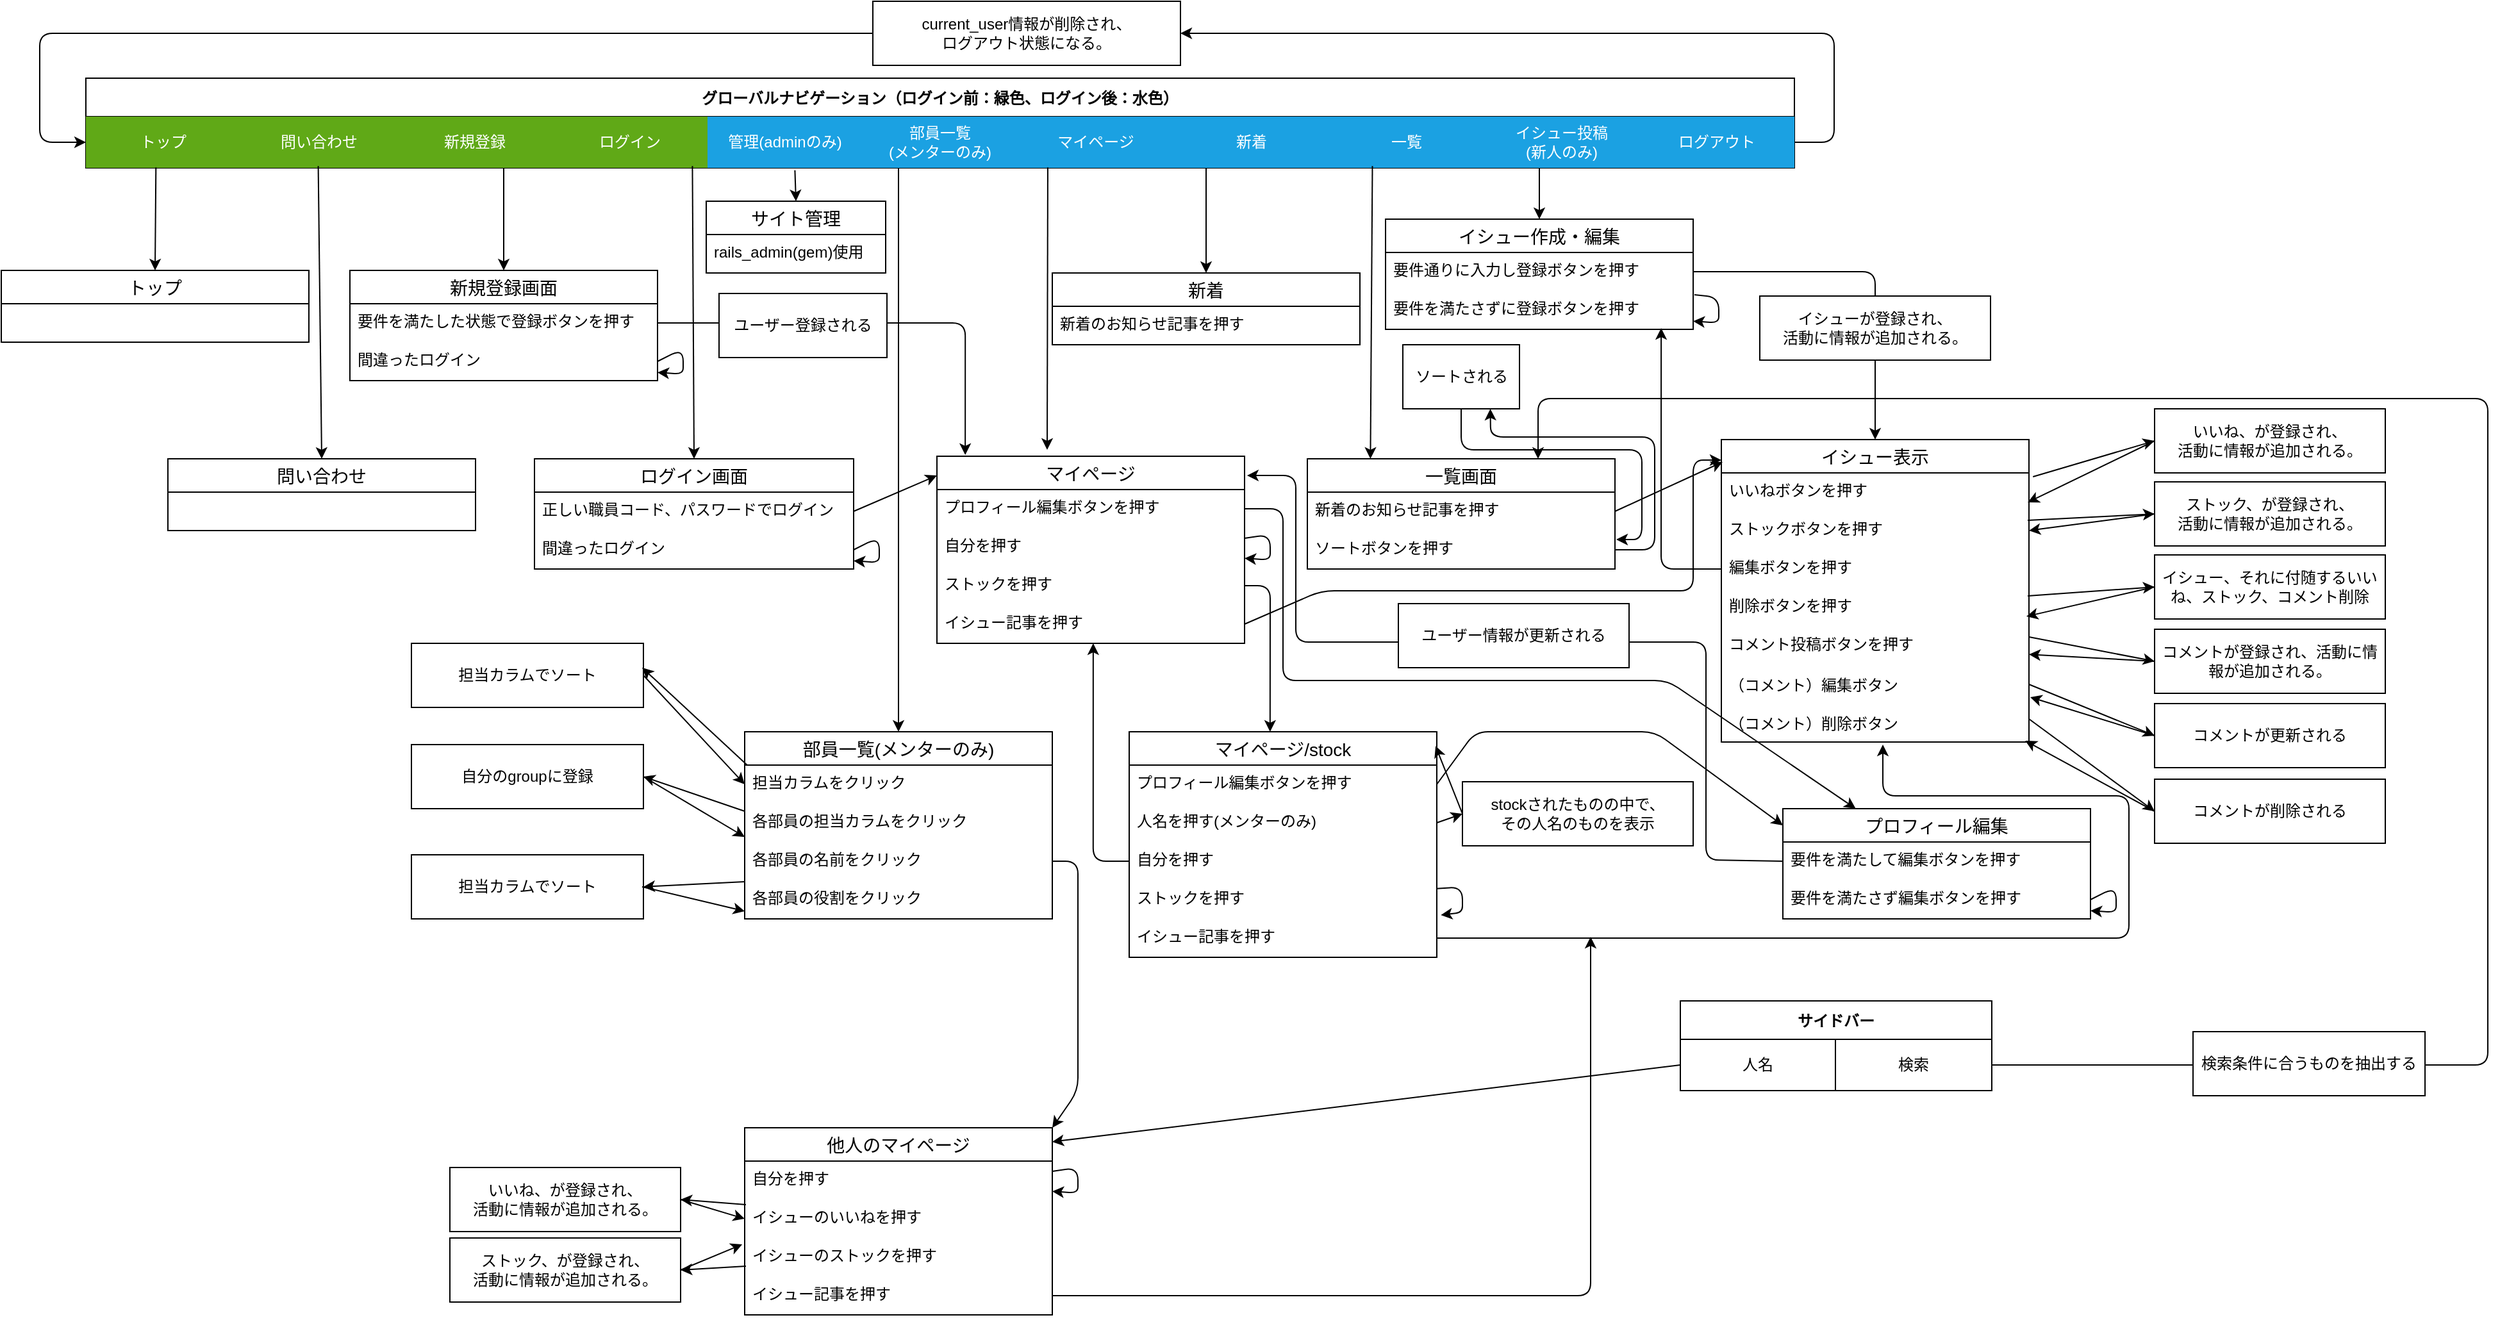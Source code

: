<mxfile>
    <diagram id="cRrBwSt3j2hHvaJxoSrb" name="ページ1">
        <mxGraphModel dx="2167" dy="1357" grid="1" gridSize="10" guides="1" tooltips="1" connect="1" arrows="1" fold="1" page="1" pageScale="1" pageWidth="1169" pageHeight="827" math="0" shadow="0">
            <root>
                <mxCell id="0"/>
                <mxCell id="1" parent="0"/>
                <mxCell id="8" value="ログイン画面" style="swimlane;fontStyle=0;childLayout=stackLayout;horizontal=1;startSize=26;horizontalStack=0;resizeParent=1;resizeParentMax=0;resizeLast=0;collapsible=1;marginBottom=0;align=center;fontSize=14;" parent="1" vertex="1">
                    <mxGeometry x="-574" y="307" width="249" height="86" as="geometry"/>
                </mxCell>
                <mxCell id="9" value="正しい職員コード、パスワードでログイン" style="text;strokeColor=none;fillColor=none;spacingLeft=4;spacingRight=4;overflow=hidden;rotatable=0;points=[[0,0.5],[1,0.5]];portConstraint=eastwest;fontSize=12;" parent="8" vertex="1">
                    <mxGeometry y="26" width="249" height="30" as="geometry"/>
                </mxCell>
                <mxCell id="11" value="間違ったログイン" style="text;strokeColor=none;fillColor=none;spacingLeft=4;spacingRight=4;overflow=hidden;rotatable=0;points=[[0,0.5],[1,0.5]];portConstraint=eastwest;fontSize=12;" parent="8" vertex="1">
                    <mxGeometry y="56" width="249" height="30" as="geometry"/>
                </mxCell>
                <mxCell id="361" style="edgeStyle=none;html=1;exitX=1;exitY=0.5;exitDx=0;exitDy=0;" parent="8" source="11" target="11" edge="1">
                    <mxGeometry relative="1" as="geometry"/>
                </mxCell>
                <mxCell id="15" value="一覧画面" style="swimlane;fontStyle=0;childLayout=stackLayout;horizontal=1;startSize=26;horizontalStack=0;resizeParent=1;resizeParentMax=0;resizeLast=0;collapsible=1;marginBottom=0;align=center;fontSize=14;" parent="1" vertex="1">
                    <mxGeometry x="29" y="307" width="240" height="86" as="geometry"/>
                </mxCell>
                <mxCell id="421" value="新着のお知らせ記事を押す" style="text;strokeColor=none;fillColor=none;spacingLeft=4;spacingRight=4;overflow=hidden;rotatable=0;points=[[0,0.5],[1,0.5]];portConstraint=eastwest;fontSize=12;" parent="15" vertex="1">
                    <mxGeometry y="26" width="240" height="30" as="geometry"/>
                </mxCell>
                <mxCell id="37" value="ソートボタンを押す" style="text;strokeColor=none;fillColor=none;spacingLeft=4;spacingRight=4;overflow=hidden;rotatable=0;points=[[0,0.5],[1,0.5]];portConstraint=eastwest;fontSize=12;" parent="15" vertex="1">
                    <mxGeometry y="56" width="240" height="30" as="geometry"/>
                </mxCell>
                <mxCell id="55" value="マイページ" style="swimlane;fontStyle=0;childLayout=stackLayout;horizontal=1;startSize=26;horizontalStack=0;resizeParent=1;resizeParentMax=0;resizeLast=0;collapsible=1;marginBottom=0;align=center;fontSize=14;" parent="1" vertex="1">
                    <mxGeometry x="-260" y="305" width="240" height="146" as="geometry"/>
                </mxCell>
                <mxCell id="56" value="プロフィール編集ボタンを押す" style="text;strokeColor=none;fillColor=none;spacingLeft=4;spacingRight=4;overflow=hidden;rotatable=0;points=[[0,0.5],[1,0.5]];portConstraint=eastwest;fontSize=12;" parent="55" vertex="1">
                    <mxGeometry y="26" width="240" height="30" as="geometry"/>
                </mxCell>
                <mxCell id="57" value="自分を押す" style="text;strokeColor=none;fillColor=none;spacingLeft=4;spacingRight=4;overflow=hidden;rotatable=0;points=[[0,0.5],[1,0.5]];portConstraint=eastwest;fontSize=12;" parent="55" vertex="1">
                    <mxGeometry y="56" width="240" height="30" as="geometry"/>
                </mxCell>
                <mxCell id="58" value="ストックを押す" style="text;strokeColor=none;fillColor=none;spacingLeft=4;spacingRight=4;overflow=hidden;rotatable=0;points=[[0,0.5],[1,0.5]];portConstraint=eastwest;fontSize=12;" parent="55" vertex="1">
                    <mxGeometry y="86" width="240" height="30" as="geometry"/>
                </mxCell>
                <mxCell id="59" value="イシュー記事を押す" style="text;strokeColor=none;fillColor=none;spacingLeft=4;spacingRight=4;overflow=hidden;rotatable=0;points=[[0,0.5],[1,0.5]];portConstraint=eastwest;fontSize=12;" parent="55" vertex="1">
                    <mxGeometry y="116" width="240" height="30" as="geometry"/>
                </mxCell>
                <mxCell id="71" style="edgeStyle=none;html=1;exitX=1;exitY=0.267;exitDx=0;exitDy=0;exitPerimeter=0;" parent="55" source="57" target="57" edge="1">
                    <mxGeometry relative="1" as="geometry"/>
                </mxCell>
                <mxCell id="64" value="新着" style="swimlane;fontStyle=0;childLayout=stackLayout;horizontal=1;startSize=26;horizontalStack=0;resizeParent=1;resizeParentMax=0;resizeLast=0;collapsible=1;marginBottom=0;align=center;fontSize=14;" parent="1" vertex="1">
                    <mxGeometry x="-170" y="162" width="240" height="56" as="geometry"/>
                </mxCell>
                <mxCell id="65" value="新着のお知らせ記事を押す" style="text;strokeColor=none;fillColor=none;spacingLeft=4;spacingRight=4;overflow=hidden;rotatable=0;points=[[0,0.5],[1,0.5]];portConstraint=eastwest;fontSize=12;" parent="64" vertex="1">
                    <mxGeometry y="26" width="240" height="30" as="geometry"/>
                </mxCell>
                <mxCell id="72" value="マイページ/stock" style="swimlane;fontStyle=0;childLayout=stackLayout;horizontal=1;startSize=26;horizontalStack=0;resizeParent=1;resizeParentMax=0;resizeLast=0;collapsible=1;marginBottom=0;align=center;fontSize=14;" parent="1" vertex="1">
                    <mxGeometry x="-110" y="520" width="240" height="176" as="geometry"/>
                </mxCell>
                <mxCell id="73" value="プロフィール編集ボタンを押す" style="text;strokeColor=none;fillColor=none;spacingLeft=4;spacingRight=4;overflow=hidden;rotatable=0;points=[[0,0.5],[1,0.5]];portConstraint=eastwest;fontSize=12;" parent="72" vertex="1">
                    <mxGeometry y="26" width="240" height="30" as="geometry"/>
                </mxCell>
                <mxCell id="157" value="人名を押す(メンターのみ)" style="text;strokeColor=none;fillColor=none;spacingLeft=4;spacingRight=4;overflow=hidden;rotatable=0;points=[[0,0.5],[1,0.5]];portConstraint=eastwest;fontSize=12;" parent="72" vertex="1">
                    <mxGeometry y="56" width="240" height="30" as="geometry"/>
                </mxCell>
                <mxCell id="74" value="自分を押す" style="text;strokeColor=none;fillColor=none;spacingLeft=4;spacingRight=4;overflow=hidden;rotatable=0;points=[[0,0.5],[1,0.5]];portConstraint=eastwest;fontSize=12;" parent="72" vertex="1">
                    <mxGeometry y="86" width="240" height="30" as="geometry"/>
                </mxCell>
                <mxCell id="75" value="ストックを押す" style="text;strokeColor=none;fillColor=none;spacingLeft=4;spacingRight=4;overflow=hidden;rotatable=0;points=[[0,0.5],[1,0.5]];portConstraint=eastwest;fontSize=12;" parent="72" vertex="1">
                    <mxGeometry y="116" width="240" height="30" as="geometry"/>
                </mxCell>
                <mxCell id="76" value="イシュー記事を押す" style="text;strokeColor=none;fillColor=none;spacingLeft=4;spacingRight=4;overflow=hidden;rotatable=0;points=[[0,0.5],[1,0.5]];portConstraint=eastwest;fontSize=12;" parent="72" vertex="1">
                    <mxGeometry y="146" width="240" height="30" as="geometry"/>
                </mxCell>
                <mxCell id="104" style="edgeStyle=none;html=1;entryX=1.013;entryY=0.9;entryDx=0;entryDy=0;entryPerimeter=0;" parent="72" source="75" target="75" edge="1">
                    <mxGeometry relative="1" as="geometry"/>
                </mxCell>
                <mxCell id="79" value="イシュー作成・編集" style="swimlane;fontStyle=0;childLayout=stackLayout;horizontal=1;startSize=26;horizontalStack=0;resizeParent=1;resizeParentMax=0;resizeLast=0;collapsible=1;marginBottom=0;align=center;fontSize=14;" parent="1" vertex="1">
                    <mxGeometry x="90" y="120" width="240" height="86" as="geometry"/>
                </mxCell>
                <mxCell id="97" value="要件通りに入力し登録ボタンを押す" style="text;strokeColor=none;fillColor=none;spacingLeft=4;spacingRight=4;overflow=hidden;rotatable=0;points=[[0,0.5],[1,0.5]];portConstraint=eastwest;fontSize=12;" parent="79" vertex="1">
                    <mxGeometry y="26" width="240" height="30" as="geometry"/>
                </mxCell>
                <mxCell id="80" value="要件を満たさずに登録ボタンを押す" style="text;strokeColor=none;fillColor=none;spacingLeft=4;spacingRight=4;overflow=hidden;rotatable=0;points=[[0,0.5],[1,0.5]];portConstraint=eastwest;fontSize=12;" parent="79" vertex="1">
                    <mxGeometry y="56" width="240" height="30" as="geometry"/>
                </mxCell>
                <mxCell id="98" style="edgeStyle=none;html=1;exitX=1.004;exitY=0.1;exitDx=0;exitDy=0;exitPerimeter=0;" parent="79" source="80" target="80" edge="1">
                    <mxGeometry relative="1" as="geometry"/>
                </mxCell>
                <mxCell id="91" value="イシュー表示" style="swimlane;fontStyle=0;childLayout=stackLayout;horizontal=1;startSize=26;horizontalStack=0;resizeParent=1;resizeParentMax=0;resizeLast=0;collapsible=1;marginBottom=0;align=center;fontSize=14;" parent="1" vertex="1">
                    <mxGeometry x="352" y="292" width="240" height="236" as="geometry"/>
                </mxCell>
                <mxCell id="108" value="いいねボタンを押す" style="text;strokeColor=none;fillColor=none;spacingLeft=4;spacingRight=4;overflow=hidden;rotatable=0;points=[[0,0.5],[1,0.5]];portConstraint=eastwest;fontSize=12;" parent="91" vertex="1">
                    <mxGeometry y="26" width="240" height="30" as="geometry"/>
                </mxCell>
                <mxCell id="110" value="ストックボタンを押す" style="text;strokeColor=none;fillColor=none;spacingLeft=4;spacingRight=4;overflow=hidden;rotatable=0;points=[[0,0.5],[1,0.5]];portConstraint=eastwest;fontSize=12;" parent="91" vertex="1">
                    <mxGeometry y="56" width="240" height="30" as="geometry"/>
                </mxCell>
                <mxCell id="92" value="編集ボタンを押す" style="text;strokeColor=none;fillColor=none;spacingLeft=4;spacingRight=4;overflow=hidden;rotatable=0;points=[[0,0.5],[1,0.5]];portConstraint=eastwest;fontSize=12;" parent="91" vertex="1">
                    <mxGeometry y="86" width="240" height="30" as="geometry"/>
                </mxCell>
                <mxCell id="93" value="削除ボタンを押す" style="text;strokeColor=none;fillColor=none;spacingLeft=4;spacingRight=4;overflow=hidden;rotatable=0;points=[[0,0.5],[1,0.5]];portConstraint=eastwest;fontSize=12;" parent="91" vertex="1">
                    <mxGeometry y="116" width="240" height="30" as="geometry"/>
                </mxCell>
                <mxCell id="94" value="コメント投稿ボタンを押す" style="text;strokeColor=none;fillColor=none;spacingLeft=4;spacingRight=4;overflow=hidden;rotatable=0;points=[[0,0.5],[1,0.5]];portConstraint=eastwest;fontSize=12;" parent="91" vertex="1">
                    <mxGeometry y="146" width="240" height="30" as="geometry"/>
                </mxCell>
                <mxCell id="410" value="（コメント）編集ボタン" style="text;strokeColor=none;fillColor=none;align=left;verticalAlign=middle;spacingLeft=4;spacingRight=4;overflow=hidden;points=[[0,0.5],[1,0.5]];portConstraint=eastwest;rotatable=0;" parent="91" vertex="1">
                    <mxGeometry y="176" width="240" height="30" as="geometry"/>
                </mxCell>
                <mxCell id="411" value="（コメント）削除ボタン" style="text;strokeColor=none;fillColor=none;align=left;verticalAlign=middle;spacingLeft=4;spacingRight=4;overflow=hidden;points=[[0,0.5],[1,0.5]];portConstraint=eastwest;rotatable=0;" parent="91" vertex="1">
                    <mxGeometry y="206" width="240" height="30" as="geometry"/>
                </mxCell>
                <mxCell id="118" value="いいね、が登録され、&lt;br&gt;活動に情報が追加される。" style="whiteSpace=wrap;html=1;align=center;" parent="1" vertex="1">
                    <mxGeometry x="690" y="268" width="180" height="50" as="geometry"/>
                </mxCell>
                <mxCell id="121" value="ストック、が登録され、&lt;br&gt;活動に情報が追加される。" style="whiteSpace=wrap;html=1;align=center;" parent="1" vertex="1">
                    <mxGeometry x="690" y="325" width="180" height="50" as="geometry"/>
                </mxCell>
                <mxCell id="131" value="新規登録画面" style="swimlane;fontStyle=0;childLayout=stackLayout;horizontal=1;startSize=26;horizontalStack=0;resizeParent=1;resizeParentMax=0;resizeLast=0;collapsible=1;marginBottom=0;align=center;fontSize=14;" parent="1" vertex="1">
                    <mxGeometry x="-718" y="160" width="240" height="86" as="geometry"/>
                </mxCell>
                <mxCell id="132" value="要件を満たした状態で登録ボタンを押す" style="text;strokeColor=none;fillColor=none;spacingLeft=4;spacingRight=4;overflow=hidden;rotatable=0;points=[[0,0.5],[1,0.5]];portConstraint=eastwest;fontSize=12;" parent="131" vertex="1">
                    <mxGeometry y="26" width="240" height="30" as="geometry"/>
                </mxCell>
                <mxCell id="133" value="間違ったログイン" style="text;strokeColor=none;fillColor=none;spacingLeft=4;spacingRight=4;overflow=hidden;rotatable=0;points=[[0,0.5],[1,0.5]];portConstraint=eastwest;fontSize=12;" parent="131" vertex="1">
                    <mxGeometry y="56" width="240" height="30" as="geometry"/>
                </mxCell>
                <mxCell id="134" style="edgeStyle=none;html=1;exitX=1;exitY=0.5;exitDx=0;exitDy=0;" parent="131" source="133" target="133" edge="1">
                    <mxGeometry relative="1" as="geometry"/>
                </mxCell>
                <mxCell id="141" value="イシュー、それに付随するいいね、ストック、コメント削除" style="whiteSpace=wrap;html=1;align=center;" parent="1" vertex="1">
                    <mxGeometry x="690" y="382" width="180" height="50" as="geometry"/>
                </mxCell>
                <mxCell id="144" value="コメントが登録され、活動に情報が追加される。" style="whiteSpace=wrap;html=1;align=center;" parent="1" vertex="1">
                    <mxGeometry x="690" y="440" width="180" height="50" as="geometry"/>
                </mxCell>
                <mxCell id="150" value="他人のマイページ" style="swimlane;fontStyle=0;childLayout=stackLayout;horizontal=1;startSize=26;horizontalStack=0;resizeParent=1;resizeParentMax=0;resizeLast=0;collapsible=1;marginBottom=0;align=center;fontSize=14;" parent="1" vertex="1">
                    <mxGeometry x="-410" y="829" width="240" height="146" as="geometry"/>
                </mxCell>
                <mxCell id="152" value="自分を押す" style="text;strokeColor=none;fillColor=none;spacingLeft=4;spacingRight=4;overflow=hidden;rotatable=0;points=[[0,0.5],[1,0.5]];portConstraint=eastwest;fontSize=12;" parent="150" vertex="1">
                    <mxGeometry y="26" width="240" height="30" as="geometry"/>
                </mxCell>
                <mxCell id="162" value="イシューのいいねを押す" style="text;strokeColor=none;fillColor=none;spacingLeft=4;spacingRight=4;overflow=hidden;rotatable=0;points=[[0,0.5],[1,0.5]];portConstraint=eastwest;fontSize=12;" parent="150" vertex="1">
                    <mxGeometry y="56" width="240" height="30" as="geometry"/>
                </mxCell>
                <mxCell id="153" value="イシューのストックを押す" style="text;strokeColor=none;fillColor=none;spacingLeft=4;spacingRight=4;overflow=hidden;rotatable=0;points=[[0,0.5],[1,0.5]];portConstraint=eastwest;fontSize=12;" parent="150" vertex="1">
                    <mxGeometry y="86" width="240" height="30" as="geometry"/>
                </mxCell>
                <mxCell id="154" value="イシュー記事を押す" style="text;strokeColor=none;fillColor=none;spacingLeft=4;spacingRight=4;overflow=hidden;rotatable=0;points=[[0,0.5],[1,0.5]];portConstraint=eastwest;fontSize=12;" parent="150" vertex="1">
                    <mxGeometry y="116" width="240" height="30" as="geometry"/>
                </mxCell>
                <mxCell id="155" style="edgeStyle=none;html=1;exitX=1;exitY=0.267;exitDx=0;exitDy=0;exitPerimeter=0;" parent="150" source="152" target="152" edge="1">
                    <mxGeometry relative="1" as="geometry"/>
                </mxCell>
                <mxCell id="160" style="edgeStyle=none;html=1;exitX=0;exitY=0.5;exitDx=0;exitDy=0;entryX=0.996;entryY=0.063;entryDx=0;entryDy=0;entryPerimeter=0;" parent="1" source="158" target="72" edge="1">
                    <mxGeometry relative="1" as="geometry"/>
                </mxCell>
                <mxCell id="158" value="stockされたものの中で、&lt;br&gt;その人名のものを表示" style="whiteSpace=wrap;html=1;align=center;" parent="1" vertex="1">
                    <mxGeometry x="150" y="559" width="180" height="50" as="geometry"/>
                </mxCell>
                <mxCell id="159" style="edgeStyle=none;html=1;exitX=1;exitY=0.5;exitDx=0;exitDy=0;entryX=0;entryY=0.5;entryDx=0;entryDy=0;" parent="1" source="157" target="158" edge="1">
                    <mxGeometry relative="1" as="geometry"/>
                </mxCell>
                <mxCell id="166" value="いいね、が登録され、&lt;br&gt;活動に情報が追加される。" style="whiteSpace=wrap;html=1;align=center;" parent="1" vertex="1">
                    <mxGeometry x="-640" y="860" width="180" height="50" as="geometry"/>
                </mxCell>
                <mxCell id="167" value="ストック、が登録され、&lt;br&gt;活動に情報が追加される。" style="whiteSpace=wrap;html=1;align=center;" parent="1" vertex="1">
                    <mxGeometry x="-640" y="915" width="180" height="50" as="geometry"/>
                </mxCell>
                <mxCell id="173" value="プロフィール編集" style="swimlane;fontStyle=0;childLayout=stackLayout;horizontal=1;startSize=26;horizontalStack=0;resizeParent=1;resizeParentMax=0;resizeLast=0;collapsible=1;marginBottom=0;align=center;fontSize=14;" parent="1" vertex="1">
                    <mxGeometry x="400" y="580" width="240" height="86" as="geometry"/>
                </mxCell>
                <mxCell id="176" value="要件を満たして編集ボタンを押す" style="text;strokeColor=none;fillColor=none;spacingLeft=4;spacingRight=4;overflow=hidden;rotatable=0;points=[[0,0.5],[1,0.5]];portConstraint=eastwest;fontSize=12;" parent="173" vertex="1">
                    <mxGeometry y="26" width="240" height="30" as="geometry"/>
                </mxCell>
                <mxCell id="177" value="要件を満たさず編集ボタンを押す" style="text;strokeColor=none;fillColor=none;spacingLeft=4;spacingRight=4;overflow=hidden;rotatable=0;points=[[0,0.5],[1,0.5]];portConstraint=eastwest;fontSize=12;" parent="173" vertex="1">
                    <mxGeometry y="56" width="240" height="30" as="geometry"/>
                </mxCell>
                <mxCell id="179" style="edgeStyle=none;html=1;exitX=1;exitY=0.5;exitDx=0;exitDy=0;" parent="173" source="177" target="177" edge="1">
                    <mxGeometry relative="1" as="geometry"/>
                </mxCell>
                <mxCell id="187" value="問い合わせ" style="swimlane;fontStyle=0;childLayout=stackLayout;horizontal=1;startSize=26;horizontalStack=0;resizeParent=1;resizeParentMax=0;resizeLast=0;collapsible=1;marginBottom=0;align=center;fontSize=14;" parent="1" vertex="1">
                    <mxGeometry x="-860" y="307" width="240" height="56" as="geometry"/>
                </mxCell>
                <mxCell id="241" value="グローバルナビゲーション（ログイン前：緑色、ログイン後：水色）" style="shape=table;startSize=30;container=1;collapsible=0;childLayout=tableLayout;fontStyle=1;align=center;pointerEvents=1;" parent="1" vertex="1">
                    <mxGeometry x="-924" y="10" width="1333" height="70" as="geometry"/>
                </mxCell>
                <mxCell id="303" value="" style="shape=partialRectangle;html=1;whiteSpace=wrap;collapsible=0;dropTarget=0;pointerEvents=0;fillColor=none;top=0;left=0;bottom=0;right=0;points=[[0,0.5],[1,0.5]];portConstraint=eastwest;" parent="241" vertex="1">
                    <mxGeometry y="30" width="1333" height="40" as="geometry"/>
                </mxCell>
                <mxCell id="313" value="トップ" style="shape=partialRectangle;html=1;whiteSpace=wrap;connectable=0;fillColor=#60a917;top=0;left=0;bottom=0;right=0;overflow=hidden;pointerEvents=1;fontColor=#ffffff;strokeColor=#2D7600;" parent="303" vertex="1">
                    <mxGeometry width="121" height="40" as="geometry">
                        <mxRectangle width="121" height="40" as="alternateBounds"/>
                    </mxGeometry>
                </mxCell>
                <mxCell id="309" value="問い合わせ" style="shape=partialRectangle;html=1;whiteSpace=wrap;connectable=0;fillColor=#60a917;top=0;left=0;bottom=0;right=0;overflow=hidden;pointerEvents=1;fontColor=#ffffff;strokeColor=#2D7600;" parent="303" vertex="1">
                    <mxGeometry x="121" width="122" height="40" as="geometry">
                        <mxRectangle width="122" height="40" as="alternateBounds"/>
                    </mxGeometry>
                </mxCell>
                <mxCell id="304" value="新規登録" style="shape=partialRectangle;html=1;whiteSpace=wrap;connectable=0;fillColor=#60a917;top=0;left=0;bottom=0;right=0;overflow=hidden;pointerEvents=1;fontColor=#ffffff;strokeColor=#2D7600;" parent="303" vertex="1">
                    <mxGeometry x="243" width="121" height="40" as="geometry">
                        <mxRectangle width="121" height="40" as="alternateBounds"/>
                    </mxGeometry>
                </mxCell>
                <mxCell id="305" value="ログイン" style="shape=partialRectangle;html=1;whiteSpace=wrap;connectable=0;fillColor=#60a917;top=0;left=0;bottom=0;right=0;overflow=hidden;pointerEvents=1;fontColor=#ffffff;strokeColor=#2D7600;" parent="303" vertex="1">
                    <mxGeometry x="364" width="121" height="40" as="geometry">
                        <mxRectangle width="121" height="40" as="alternateBounds"/>
                    </mxGeometry>
                </mxCell>
                <mxCell id="431" value="管理(adminのみ)" style="shape=partialRectangle;html=1;whiteSpace=wrap;connectable=0;fillColor=#1ba1e2;top=0;left=0;bottom=0;right=0;overflow=hidden;pointerEvents=1;fontColor=#ffffff;strokeColor=#006EAF;" vertex="1" parent="303">
                    <mxGeometry x="485" width="121" height="40" as="geometry">
                        <mxRectangle width="121" height="40" as="alternateBounds"/>
                    </mxGeometry>
                </mxCell>
                <mxCell id="328" value="部員一覧&lt;br&gt;(メンターのみ)" style="shape=partialRectangle;html=1;whiteSpace=wrap;connectable=0;fillColor=#1ba1e2;top=0;left=0;bottom=0;right=0;overflow=hidden;pointerEvents=1;fontColor=#ffffff;strokeColor=#006EAF;" parent="303" vertex="1">
                    <mxGeometry x="606" width="121" height="40" as="geometry">
                        <mxRectangle width="121" height="40" as="alternateBounds"/>
                    </mxGeometry>
                </mxCell>
                <mxCell id="329" value="マイページ" style="shape=partialRectangle;html=1;whiteSpace=wrap;connectable=0;fillColor=#1ba1e2;top=0;left=0;bottom=0;right=0;overflow=hidden;pointerEvents=1;fontColor=#ffffff;strokeColor=#006EAF;" parent="303" vertex="1">
                    <mxGeometry x="727" width="122" height="40" as="geometry">
                        <mxRectangle width="122" height="40" as="alternateBounds"/>
                    </mxGeometry>
                </mxCell>
                <mxCell id="330" value="新着" style="shape=partialRectangle;html=1;whiteSpace=wrap;connectable=0;fillColor=#1ba1e2;top=0;left=0;bottom=0;right=0;overflow=hidden;pointerEvents=1;fontColor=#ffffff;strokeColor=#006EAF;" parent="303" vertex="1">
                    <mxGeometry x="849" width="121" height="40" as="geometry">
                        <mxRectangle width="121" height="40" as="alternateBounds"/>
                    </mxGeometry>
                </mxCell>
                <mxCell id="344" value="一覧" style="shape=partialRectangle;html=1;whiteSpace=wrap;connectable=0;fillColor=#1ba1e2;top=0;left=0;bottom=0;right=0;overflow=hidden;pointerEvents=1;fontColor=#ffffff;strokeColor=#006EAF;" parent="303" vertex="1">
                    <mxGeometry x="970" width="121" height="40" as="geometry">
                        <mxRectangle width="121" height="40" as="alternateBounds"/>
                    </mxGeometry>
                </mxCell>
                <mxCell id="331" value="イシュー投稿&lt;br&gt;(新人のみ)" style="shape=partialRectangle;html=1;whiteSpace=wrap;connectable=0;fillColor=#1ba1e2;top=0;left=0;bottom=0;right=0;overflow=hidden;pointerEvents=1;fontColor=#ffffff;strokeColor=#006EAF;" parent="303" vertex="1">
                    <mxGeometry x="1091" width="121" height="40" as="geometry">
                        <mxRectangle width="121" height="40" as="alternateBounds"/>
                    </mxGeometry>
                </mxCell>
                <mxCell id="332" value="ログアウト" style="shape=partialRectangle;html=1;whiteSpace=wrap;connectable=0;fillColor=#1ba1e2;top=0;left=0;bottom=0;right=0;overflow=hidden;pointerEvents=1;fontColor=#ffffff;strokeColor=#006EAF;" parent="303" vertex="1">
                    <mxGeometry x="1212" width="121" height="40" as="geometry">
                        <mxRectangle width="121" height="40" as="alternateBounds"/>
                    </mxGeometry>
                </mxCell>
                <mxCell id="320" value="トップ" style="swimlane;fontStyle=0;childLayout=stackLayout;horizontal=1;startSize=26;horizontalStack=0;resizeParent=1;resizeParentMax=0;resizeLast=0;collapsible=1;marginBottom=0;align=center;fontSize=14;" parent="1" vertex="1">
                    <mxGeometry x="-990" y="160" width="240" height="56" as="geometry"/>
                </mxCell>
                <mxCell id="324" value="" style="endArrow=classic;html=1;exitX=0.041;exitY=0.992;exitDx=0;exitDy=0;exitPerimeter=0;entryX=0.5;entryY=0;entryDx=0;entryDy=0;" parent="1" source="303" target="320" edge="1">
                    <mxGeometry width="50" height="50" relative="1" as="geometry">
                        <mxPoint x="-650" y="250" as="sourcePoint"/>
                        <mxPoint x="-600" y="200" as="targetPoint"/>
                    </mxGeometry>
                </mxCell>
                <mxCell id="325" value="" style="endArrow=classic;html=1;entryX=0.5;entryY=0;entryDx=0;entryDy=0;exitX=0.136;exitY=0.964;exitDx=0;exitDy=0;exitPerimeter=0;" parent="1" source="303" target="187" edge="1">
                    <mxGeometry width="50" height="50" relative="1" as="geometry">
                        <mxPoint x="-650" y="250" as="sourcePoint"/>
                        <mxPoint x="-600" y="200" as="targetPoint"/>
                    </mxGeometry>
                </mxCell>
                <mxCell id="326" value="" style="endArrow=classic;html=1;entryX=0.5;entryY=0;entryDx=0;entryDy=0;" parent="1" target="131" edge="1">
                    <mxGeometry width="50" height="50" relative="1" as="geometry">
                        <mxPoint x="-598" y="80" as="sourcePoint"/>
                        <mxPoint x="-600" y="200" as="targetPoint"/>
                    </mxGeometry>
                </mxCell>
                <mxCell id="327" value="" style="endArrow=classic;html=1;exitX=0.355;exitY=0.964;exitDx=0;exitDy=0;exitPerimeter=0;entryX=0.5;entryY=0;entryDx=0;entryDy=0;" parent="1" source="303" target="8" edge="1">
                    <mxGeometry width="50" height="50" relative="1" as="geometry">
                        <mxPoint x="-150" y="250" as="sourcePoint"/>
                        <mxPoint x="-100" y="200" as="targetPoint"/>
                    </mxGeometry>
                </mxCell>
                <mxCell id="333" value="サイドバー" style="shape=table;startSize=30;container=1;collapsible=0;childLayout=tableLayout;fontStyle=1;align=center;pointerEvents=1;" parent="1" vertex="1">
                    <mxGeometry x="320" y="730" width="243" height="70" as="geometry"/>
                </mxCell>
                <mxCell id="334" value="" style="shape=partialRectangle;html=1;whiteSpace=wrap;collapsible=0;dropTarget=0;pointerEvents=0;fillColor=none;top=0;left=0;bottom=0;right=0;points=[[0,0.5],[1,0.5]];portConstraint=eastwest;" parent="333" vertex="1">
                    <mxGeometry y="30" width="243" height="40" as="geometry"/>
                </mxCell>
                <mxCell id="335" value="人名" style="shape=partialRectangle;html=1;whiteSpace=wrap;connectable=0;fillColor=none;top=0;left=0;bottom=0;right=0;overflow=hidden;pointerEvents=1;" parent="334" vertex="1">
                    <mxGeometry width="121" height="40" as="geometry">
                        <mxRectangle width="121" height="40" as="alternateBounds"/>
                    </mxGeometry>
                </mxCell>
                <mxCell id="336" value="検索" style="shape=partialRectangle;html=1;whiteSpace=wrap;connectable=0;fillColor=none;top=0;left=0;bottom=0;right=0;overflow=hidden;pointerEvents=1;" parent="334" vertex="1">
                    <mxGeometry x="121" width="122" height="40" as="geometry">
                        <mxRectangle width="122" height="40" as="alternateBounds"/>
                    </mxGeometry>
                </mxCell>
                <mxCell id="345" value="" style="endArrow=classic;html=1;entryX=0.5;entryY=0;entryDx=0;entryDy=0;" parent="1" target="64" edge="1">
                    <mxGeometry width="50" height="50" relative="1" as="geometry">
                        <mxPoint x="-50" y="80" as="sourcePoint"/>
                        <mxPoint x="-80" y="140" as="targetPoint"/>
                    </mxGeometry>
                </mxCell>
                <mxCell id="347" value="部員一覧(メンターのみ)" style="swimlane;fontStyle=0;childLayout=stackLayout;horizontal=1;startSize=26;horizontalStack=0;resizeParent=1;resizeParentMax=0;resizeLast=0;collapsible=1;marginBottom=0;align=center;fontSize=14;" parent="1" vertex="1">
                    <mxGeometry x="-410" y="520" width="240" height="146" as="geometry"/>
                </mxCell>
                <mxCell id="348" value="担当カラムをクリック" style="text;strokeColor=none;fillColor=none;spacingLeft=4;spacingRight=4;overflow=hidden;rotatable=0;points=[[0,0.5],[1,0.5]];portConstraint=eastwest;fontSize=12;" parent="347" vertex="1">
                    <mxGeometry y="26" width="240" height="30" as="geometry"/>
                </mxCell>
                <mxCell id="349" value="各部員の担当カラムをクリック" style="text;strokeColor=none;fillColor=none;spacingLeft=4;spacingRight=4;overflow=hidden;rotatable=0;points=[[0,0.5],[1,0.5]];portConstraint=eastwest;fontSize=12;" parent="347" vertex="1">
                    <mxGeometry y="56" width="240" height="30" as="geometry"/>
                </mxCell>
                <mxCell id="350" value="各部員の名前をクリック" style="text;strokeColor=none;fillColor=none;spacingLeft=4;spacingRight=4;overflow=hidden;rotatable=0;points=[[0,0.5],[1,0.5]];portConstraint=eastwest;fontSize=12;" parent="347" vertex="1">
                    <mxGeometry y="86" width="240" height="30" as="geometry"/>
                </mxCell>
                <mxCell id="351" value="各部員の役割をクリック" style="text;strokeColor=none;fillColor=none;spacingLeft=4;spacingRight=4;overflow=hidden;rotatable=0;points=[[0,0.5],[1,0.5]];portConstraint=eastwest;fontSize=12;" parent="347" vertex="1">
                    <mxGeometry y="116" width="240" height="30" as="geometry"/>
                </mxCell>
                <mxCell id="353" value="" style="endArrow=classic;html=1;entryX=0.5;entryY=0;entryDx=0;entryDy=0;" parent="1" target="347" edge="1">
                    <mxGeometry width="50" height="50" relative="1" as="geometry">
                        <mxPoint x="-290" y="80" as="sourcePoint"/>
                        <mxPoint x="-280" y="260" as="targetPoint"/>
                    </mxGeometry>
                </mxCell>
                <mxCell id="354" value="" style="endArrow=classic;html=1;exitX=0.563;exitY=0.992;exitDx=0;exitDy=0;exitPerimeter=0;" parent="1" source="303" edge="1">
                    <mxGeometry width="50" height="50" relative="1" as="geometry">
                        <mxPoint x="-260" y="270" as="sourcePoint"/>
                        <mxPoint x="-174" y="300" as="targetPoint"/>
                    </mxGeometry>
                </mxCell>
                <mxCell id="358" value="自分のgroupに登録" style="whiteSpace=wrap;html=1;align=center;" parent="1" vertex="1">
                    <mxGeometry x="-670" y="530" width="181" height="50" as="geometry"/>
                </mxCell>
                <mxCell id="359" style="edgeStyle=none;html=1;exitX=1;exitY=0.5;exitDx=0;exitDy=0;entryX=0;entryY=0.103;entryDx=0;entryDy=0;entryPerimeter=0;" parent="1" source="9" target="55" edge="1">
                    <mxGeometry relative="1" as="geometry"/>
                </mxCell>
                <mxCell id="366" value="" style="endArrow=classic;html=1;entryX=0.5;entryY=0;entryDx=0;entryDy=0;" parent="1" edge="1" target="79">
                    <mxGeometry width="50" height="50" relative="1" as="geometry">
                        <mxPoint x="210" y="80" as="sourcePoint"/>
                        <mxPoint x="167" y="120" as="targetPoint"/>
                    </mxGeometry>
                </mxCell>
                <mxCell id="367" value="" style="endArrow=classic;html=1;exitX=0.753;exitY=0.964;exitDx=0;exitDy=0;exitPerimeter=0;entryX=0.205;entryY=0;entryDx=0;entryDy=0;entryPerimeter=0;" parent="1" source="303" target="15" edge="1">
                    <mxGeometry width="50" height="50" relative="1" as="geometry">
                        <mxPoint x="200" y="120" as="sourcePoint"/>
                        <mxPoint x="250" y="70" as="targetPoint"/>
                    </mxGeometry>
                </mxCell>
                <mxCell id="369" value="" style="endArrow=classic;html=1;entryX=1;entryY=0.5;entryDx=0;entryDy=0;exitX=0;exitY=0.2;exitDx=0;exitDy=0;exitPerimeter=0;" parent="1" source="349" target="358" edge="1">
                    <mxGeometry width="50" height="50" relative="1" as="geometry">
                        <mxPoint x="-310" y="709" as="sourcePoint"/>
                        <mxPoint x="-260" y="659" as="targetPoint"/>
                    </mxGeometry>
                </mxCell>
                <mxCell id="370" value="" style="endArrow=classic;html=1;exitX=1;exitY=0.5;exitDx=0;exitDy=0;entryX=0;entryY=0.867;entryDx=0;entryDy=0;entryPerimeter=0;" parent="1" source="358" target="349" edge="1">
                    <mxGeometry width="50" height="50" relative="1" as="geometry">
                        <mxPoint x="-310" y="709" as="sourcePoint"/>
                        <mxPoint x="-260" y="659" as="targetPoint"/>
                    </mxGeometry>
                </mxCell>
                <mxCell id="372" value="担当カラムでソート" style="whiteSpace=wrap;html=1;align=center;" parent="1" vertex="1">
                    <mxGeometry x="-670" y="451" width="181" height="50" as="geometry"/>
                </mxCell>
                <mxCell id="373" value="" style="endArrow=classic;html=1;exitX=0.008;exitY=0;exitDx=0;exitDy=0;exitPerimeter=0;" parent="1" source="348" edge="1">
                    <mxGeometry width="50" height="50" relative="1" as="geometry">
                        <mxPoint x="-310" y="709" as="sourcePoint"/>
                        <mxPoint x="-490" y="470" as="targetPoint"/>
                    </mxGeometry>
                </mxCell>
                <mxCell id="374" value="" style="endArrow=classic;html=1;exitX=1;exitY=0.5;exitDx=0;exitDy=0;entryX=0;entryY=0.5;entryDx=0;entryDy=0;" parent="1" source="372" target="348" edge="1">
                    <mxGeometry width="50" height="50" relative="1" as="geometry">
                        <mxPoint x="-310" y="709" as="sourcePoint"/>
                        <mxPoint x="-410" y="561" as="targetPoint"/>
                    </mxGeometry>
                </mxCell>
                <mxCell id="377" value="" style="edgeStyle=segmentEdgeStyle;endArrow=classic;html=1;exitX=1;exitY=0.5;exitDx=0;exitDy=0;entryX=0.092;entryY=-0.007;entryDx=0;entryDy=0;entryPerimeter=0;" parent="1" source="132" target="55" edge="1">
                    <mxGeometry width="50" height="50" relative="1" as="geometry">
                        <mxPoint x="-450" y="220" as="sourcePoint"/>
                        <mxPoint x="-400" y="170" as="targetPoint"/>
                    </mxGeometry>
                </mxCell>
                <mxCell id="128" value="current_user情報が削除され、&lt;br&gt;ログアウト状態になる。" style="whiteSpace=wrap;html=1;align=center;" parent="1" vertex="1">
                    <mxGeometry x="-310" y="-50" width="240" height="50" as="geometry"/>
                </mxCell>
                <mxCell id="378" value="" style="edgeStyle=segmentEdgeStyle;endArrow=classic;html=1;exitX=1;exitY=0.5;exitDx=0;exitDy=0;entryX=1;entryY=0.5;entryDx=0;entryDy=0;" parent="1" source="303" target="128" edge="1">
                    <mxGeometry width="50" height="50" relative="1" as="geometry">
                        <mxPoint x="352" y="60" as="sourcePoint"/>
                        <mxPoint x="-10" y="-30" as="targetPoint"/>
                        <Array as="points">
                            <mxPoint x="440" y="60"/>
                            <mxPoint x="440" y="-25"/>
                        </Array>
                    </mxGeometry>
                </mxCell>
                <mxCell id="379" value="" style="edgeStyle=segmentEdgeStyle;endArrow=classic;html=1;exitX=0;exitY=0.5;exitDx=0;exitDy=0;entryX=0;entryY=0.5;entryDx=0;entryDy=0;" parent="1" source="128" target="303" edge="1">
                    <mxGeometry width="50" height="50" relative="1" as="geometry">
                        <mxPoint x="-430" y="90" as="sourcePoint"/>
                        <mxPoint x="-900" y="50" as="targetPoint"/>
                        <Array as="points">
                            <mxPoint x="-960" y="-25"/>
                            <mxPoint x="-960" y="60"/>
                        </Array>
                    </mxGeometry>
                </mxCell>
                <mxCell id="380" style="edgeStyle=none;html=1;entryX=0.004;entryY=0.074;entryDx=0;entryDy=0;entryPerimeter=0;exitX=1;exitY=0.5;exitDx=0;exitDy=0;" parent="1" source="421" target="91" edge="1">
                    <mxGeometry relative="1" as="geometry"/>
                </mxCell>
                <mxCell id="381" value="" style="edgeStyle=segmentEdgeStyle;endArrow=classic;html=1;exitX=0;exitY=0.5;exitDx=0;exitDy=0;entryX=0.508;entryY=1;entryDx=0;entryDy=0;entryPerimeter=0;" parent="1" source="74" target="59" edge="1">
                    <mxGeometry width="50" height="50" relative="1" as="geometry">
                        <mxPoint x="-60" y="620" as="sourcePoint"/>
                        <mxPoint x="-10" y="570" as="targetPoint"/>
                        <Array as="points">
                            <mxPoint x="-138" y="621"/>
                        </Array>
                    </mxGeometry>
                </mxCell>
                <mxCell id="382" style="edgeStyle=none;html=1;exitX=1;exitY=0.5;exitDx=0;exitDy=0;entryX=0;entryY=0.151;entryDx=0;entryDy=0;entryPerimeter=0;" parent="1" source="73" target="173" edge="1">
                    <mxGeometry relative="1" as="geometry">
                        <mxPoint x="370" y="520" as="targetPoint"/>
                        <Array as="points">
                            <mxPoint x="160" y="520"/>
                            <mxPoint x="300" y="520"/>
                        </Array>
                    </mxGeometry>
                </mxCell>
                <mxCell id="383" style="edgeStyle=none;html=1;exitX=0;exitY=0.5;exitDx=0;exitDy=0;entryX=1.008;entryY=0.103;entryDx=0;entryDy=0;entryPerimeter=0;" parent="1" source="176" target="55" edge="1">
                    <mxGeometry relative="1" as="geometry">
                        <mxPoint x="340" y="410" as="targetPoint"/>
                        <Array as="points">
                            <mxPoint x="340" y="620"/>
                            <mxPoint x="340" y="450"/>
                            <mxPoint x="20" y="450"/>
                            <mxPoint x="20" y="380"/>
                            <mxPoint x="20" y="320"/>
                        </Array>
                    </mxGeometry>
                </mxCell>
                <mxCell id="384" value="ユーザー情報が更新される" style="whiteSpace=wrap;html=1;align=center;" parent="1" vertex="1">
                    <mxGeometry x="100" y="420" width="180" height="50" as="geometry"/>
                </mxCell>
                <mxCell id="385" style="edgeStyle=none;html=1;exitX=1;exitY=0.5;exitDx=0;exitDy=0;" parent="1" source="56" target="173" edge="1">
                    <mxGeometry relative="1" as="geometry">
                        <Array as="points">
                            <mxPoint x="10" y="346"/>
                            <mxPoint x="10" y="480"/>
                            <mxPoint x="310" y="480"/>
                        </Array>
                    </mxGeometry>
                </mxCell>
                <mxCell id="386" style="edgeStyle=none;html=1;entryX=0.75;entryY=0;entryDx=0;entryDy=0;" parent="1" source="334" target="15" edge="1">
                    <mxGeometry relative="1" as="geometry">
                        <mxPoint x="890" y="780" as="targetPoint"/>
                        <Array as="points">
                            <mxPoint x="950" y="780"/>
                            <mxPoint x="950" y="260"/>
                            <mxPoint x="209" y="260"/>
                        </Array>
                    </mxGeometry>
                </mxCell>
                <mxCell id="388" style="edgeStyle=none;html=1;exitX=1.013;exitY=0.1;exitDx=0;exitDy=0;exitPerimeter=0;entryX=0;entryY=0.5;entryDx=0;entryDy=0;" parent="1" source="108" target="118" edge="1">
                    <mxGeometry relative="1" as="geometry">
                        <mxPoint x="630" y="310" as="targetPoint"/>
                    </mxGeometry>
                </mxCell>
                <mxCell id="389" value="" style="endArrow=classic;html=1;exitX=0;exitY=0.5;exitDx=0;exitDy=0;entryX=0.996;entryY=0.767;entryDx=0;entryDy=0;entryPerimeter=0;" parent="1" source="118" target="108" edge="1">
                    <mxGeometry width="50" height="50" relative="1" as="geometry">
                        <mxPoint x="420" y="450" as="sourcePoint"/>
                        <mxPoint x="470" y="400" as="targetPoint"/>
                    </mxGeometry>
                </mxCell>
                <mxCell id="390" style="edgeStyle=none;html=1;exitX=1;exitY=0.5;exitDx=0;exitDy=0;" parent="1" source="76" edge="1">
                    <mxGeometry relative="1" as="geometry">
                        <mxPoint x="478" y="530" as="targetPoint"/>
                        <Array as="points">
                            <mxPoint x="670" y="681"/>
                            <mxPoint x="670" y="570"/>
                            <mxPoint x="478" y="570"/>
                        </Array>
                    </mxGeometry>
                </mxCell>
                <mxCell id="391" style="edgeStyle=none;html=1;exitX=1;exitY=0.5;exitDx=0;exitDy=0;" parent="1" source="154" edge="1">
                    <mxGeometry relative="1" as="geometry">
                        <mxPoint x="250" y="680" as="targetPoint"/>
                        <Array as="points">
                            <mxPoint x="250" y="960"/>
                        </Array>
                    </mxGeometry>
                </mxCell>
                <mxCell id="392" value="" style="endArrow=classic;html=1;exitX=0.004;exitY=0.133;exitDx=0;exitDy=0;entryX=1;entryY=0.5;entryDx=0;entryDy=0;exitPerimeter=0;" parent="1" source="162" target="166" edge="1">
                    <mxGeometry width="50" height="50" relative="1" as="geometry">
                        <mxPoint x="-470" y="730" as="sourcePoint"/>
                        <mxPoint x="-420" y="680" as="targetPoint"/>
                    </mxGeometry>
                </mxCell>
                <mxCell id="393" value="" style="endArrow=classic;html=1;exitX=1;exitY=0.5;exitDx=0;exitDy=0;entryX=0;entryY=0.5;entryDx=0;entryDy=0;" parent="1" source="166" target="162" edge="1">
                    <mxGeometry width="50" height="50" relative="1" as="geometry">
                        <mxPoint x="-500" y="1030" as="sourcePoint"/>
                        <mxPoint x="-450" y="980" as="targetPoint"/>
                    </mxGeometry>
                </mxCell>
                <mxCell id="394" value="" style="endArrow=classic;html=1;exitX=1;exitY=0.5;exitDx=0;exitDy=0;entryX=-0.008;entryY=0.167;entryDx=0;entryDy=0;entryPerimeter=0;" parent="1" source="167" target="153" edge="1">
                    <mxGeometry width="50" height="50" relative="1" as="geometry">
                        <mxPoint x="-500" y="1030" as="sourcePoint"/>
                        <mxPoint x="-450" y="980" as="targetPoint"/>
                    </mxGeometry>
                </mxCell>
                <mxCell id="395" value="" style="endArrow=classic;html=1;entryX=1;entryY=0.5;entryDx=0;entryDy=0;exitX=0.004;exitY=0.733;exitDx=0;exitDy=0;exitPerimeter=0;" parent="1" source="153" target="167" edge="1">
                    <mxGeometry width="50" height="50" relative="1" as="geometry">
                        <mxPoint x="-500" y="1030" as="sourcePoint"/>
                        <mxPoint x="-450" y="980" as="targetPoint"/>
                    </mxGeometry>
                </mxCell>
                <mxCell id="396" value="担当カラムでソート" style="whiteSpace=wrap;html=1;align=center;" parent="1" vertex="1">
                    <mxGeometry x="-670" y="616" width="181" height="50" as="geometry"/>
                </mxCell>
                <mxCell id="397" value="" style="endArrow=classic;html=1;entryX=0;entryY=0.8;entryDx=0;entryDy=0;entryPerimeter=0;" parent="1" target="351" edge="1">
                    <mxGeometry width="50" height="50" relative="1" as="geometry">
                        <mxPoint x="-490" y="641" as="sourcePoint"/>
                        <mxPoint x="-450" y="740" as="targetPoint"/>
                    </mxGeometry>
                </mxCell>
                <mxCell id="401" value="" style="endArrow=classic;html=1;exitX=1;exitY=0.5;exitDx=0;exitDy=0;entryX=1;entryY=0;entryDx=0;entryDy=0;" parent="1" source="350" target="150" edge="1">
                    <mxGeometry width="50" height="50" relative="1" as="geometry">
                        <mxPoint x="-200" y="746" as="sourcePoint"/>
                        <mxPoint x="-150" y="696" as="targetPoint"/>
                        <Array as="points">
                            <mxPoint x="-150" y="621"/>
                            <mxPoint x="-150" y="800"/>
                        </Array>
                    </mxGeometry>
                </mxCell>
                <mxCell id="402" value="" style="endArrow=classic;html=1;entryX=1;entryY=0.5;entryDx=0;entryDy=0;exitX=0;exitY=1.033;exitDx=0;exitDy=0;exitPerimeter=0;" parent="1" source="350" target="396" edge="1">
                    <mxGeometry width="50" height="50" relative="1" as="geometry">
                        <mxPoint x="-410" y="643" as="sourcePoint"/>
                        <mxPoint x="-489" y="620" as="targetPoint"/>
                    </mxGeometry>
                </mxCell>
                <mxCell id="404" value="" style="endArrow=classic;html=1;exitX=0.996;exitY=0.233;exitDx=0;exitDy=0;entryX=0;entryY=0.5;entryDx=0;entryDy=0;exitPerimeter=0;" parent="1" source="110" target="121" edge="1">
                    <mxGeometry width="50" height="50" relative="1" as="geometry">
                        <mxPoint x="650" y="540" as="sourcePoint"/>
                        <mxPoint x="700" y="490" as="targetPoint"/>
                    </mxGeometry>
                </mxCell>
                <mxCell id="406" value="" style="endArrow=classic;html=1;exitX=0;exitY=0.5;exitDx=0;exitDy=0;entryX=1;entryY=0.5;entryDx=0;entryDy=0;" parent="1" source="121" target="110" edge="1">
                    <mxGeometry width="50" height="50" relative="1" as="geometry">
                        <mxPoint x="570" y="410" as="sourcePoint"/>
                        <mxPoint x="620" y="360" as="targetPoint"/>
                    </mxGeometry>
                </mxCell>
                <mxCell id="407" style="edgeStyle=none;html=1;exitX=0;exitY=0.5;exitDx=0;exitDy=0;entryX=0.896;entryY=0.967;entryDx=0;entryDy=0;entryPerimeter=0;" parent="1" source="92" target="80" edge="1">
                    <mxGeometry relative="1" as="geometry">
                        <Array as="points">
                            <mxPoint x="305" y="393"/>
                        </Array>
                    </mxGeometry>
                </mxCell>
                <mxCell id="408" style="edgeStyle=none;html=1;exitX=0.996;exitY=0.2;exitDx=0;exitDy=0;entryX=0;entryY=0.5;entryDx=0;entryDy=0;exitPerimeter=0;" parent="1" source="93" target="141" edge="1">
                    <mxGeometry relative="1" as="geometry"/>
                </mxCell>
                <mxCell id="409" value="" style="endArrow=classic;html=1;exitX=0;exitY=0.5;exitDx=0;exitDy=0;" parent="1" source="141" edge="1">
                    <mxGeometry width="50" height="50" relative="1" as="geometry">
                        <mxPoint x="380" y="360" as="sourcePoint"/>
                        <mxPoint x="590" y="430" as="targetPoint"/>
                    </mxGeometry>
                </mxCell>
                <mxCell id="412" value="コメントが更新される" style="whiteSpace=wrap;html=1;align=center;" parent="1" vertex="1">
                    <mxGeometry x="690" y="498" width="180" height="50" as="geometry"/>
                </mxCell>
                <mxCell id="413" value="コメントが削除される" style="whiteSpace=wrap;html=1;align=center;" parent="1" vertex="1">
                    <mxGeometry x="690" y="557" width="180" height="50" as="geometry"/>
                </mxCell>
                <mxCell id="414" value="" style="endArrow=classic;html=1;entryX=0;entryY=0.5;entryDx=0;entryDy=0;exitX=1;exitY=0.267;exitDx=0;exitDy=0;exitPerimeter=0;" parent="1" source="94" target="144" edge="1">
                    <mxGeometry width="50" height="50" relative="1" as="geometry">
                        <mxPoint x="630" y="440" as="sourcePoint"/>
                        <mxPoint x="650" y="450" as="targetPoint"/>
                    </mxGeometry>
                </mxCell>
                <mxCell id="415" value="" style="endArrow=classic;html=1;exitX=0;exitY=0.5;exitDx=0;exitDy=0;" parent="1" source="144" target="94" edge="1">
                    <mxGeometry width="50" height="50" relative="1" as="geometry">
                        <mxPoint x="600" y="500" as="sourcePoint"/>
                        <mxPoint x="650" y="450" as="targetPoint"/>
                    </mxGeometry>
                </mxCell>
                <mxCell id="416" value="" style="endArrow=classic;html=1;exitX=1;exitY=0.5;exitDx=0;exitDy=0;entryX=0;entryY=0.5;entryDx=0;entryDy=0;" parent="1" source="410" target="412" edge="1">
                    <mxGeometry width="50" height="50" relative="1" as="geometry">
                        <mxPoint x="640" y="557" as="sourcePoint"/>
                        <mxPoint x="690" y="507" as="targetPoint"/>
                    </mxGeometry>
                </mxCell>
                <mxCell id="417" value="" style="endArrow=classic;html=1;entryX=1.004;entryY=-0.167;entryDx=0;entryDy=0;entryPerimeter=0;exitX=0;exitY=0.5;exitDx=0;exitDy=0;" parent="1" source="412" target="411" edge="1">
                    <mxGeometry width="50" height="50" relative="1" as="geometry">
                        <mxPoint x="600" y="578" as="sourcePoint"/>
                        <mxPoint x="650" y="528" as="targetPoint"/>
                    </mxGeometry>
                </mxCell>
                <mxCell id="418" value="" style="endArrow=classic;html=1;entryX=0;entryY=0.5;entryDx=0;entryDy=0;" parent="1" target="413" edge="1">
                    <mxGeometry width="50" height="50" relative="1" as="geometry">
                        <mxPoint x="592" y="510" as="sourcePoint"/>
                        <mxPoint x="642" y="460" as="targetPoint"/>
                    </mxGeometry>
                </mxCell>
                <mxCell id="419" value="" style="endArrow=classic;html=1;exitX=0;exitY=0.5;exitDx=0;exitDy=0;entryX=0.988;entryY=0.967;entryDx=0;entryDy=0;entryPerimeter=0;" parent="1" source="413" target="411" edge="1">
                    <mxGeometry width="50" height="50" relative="1" as="geometry">
                        <mxPoint x="380" y="520" as="sourcePoint"/>
                        <mxPoint x="430" y="470" as="targetPoint"/>
                    </mxGeometry>
                </mxCell>
                <mxCell id="420" value="" style="endArrow=classic;html=1;exitX=0;exitY=0.5;exitDx=0;exitDy=0;entryX=1;entryY=0.075;entryDx=0;entryDy=0;entryPerimeter=0;" parent="1" source="334" target="150" edge="1">
                    <mxGeometry width="50" height="50" relative="1" as="geometry">
                        <mxPoint x="-50" y="800" as="sourcePoint"/>
                        <mxPoint y="750" as="targetPoint"/>
                    </mxGeometry>
                </mxCell>
                <mxCell id="148" value="検索条件に合うものを抽出する" style="whiteSpace=wrap;html=1;align=center;" parent="1" vertex="1">
                    <mxGeometry x="720" y="754" width="181" height="50" as="geometry"/>
                </mxCell>
                <mxCell id="425" value="" style="edgeStyle=segmentEdgeStyle;endArrow=classic;html=1;exitX=1;exitY=0.5;exitDx=0;exitDy=0;entryX=0.5;entryY=0;entryDx=0;entryDy=0;" parent="1" source="97" target="91" edge="1">
                    <mxGeometry width="50" height="50" relative="1" as="geometry">
                        <mxPoint x="150" y="370" as="sourcePoint"/>
                        <mxPoint x="200" y="320" as="targetPoint"/>
                    </mxGeometry>
                </mxCell>
                <mxCell id="107" value="イシューが登録され、&lt;br&gt;活動に情報が追加される。" style="whiteSpace=wrap;html=1;align=center;" parent="1" vertex="1">
                    <mxGeometry x="382" y="180" width="180" height="50" as="geometry"/>
                </mxCell>
                <mxCell id="375" value="ユーザー登録される" style="whiteSpace=wrap;html=1;align=center;" parent="1" vertex="1">
                    <mxGeometry x="-430" y="178" width="131" height="50" as="geometry"/>
                </mxCell>
                <mxCell id="426" style="edgeStyle=none;html=1;exitX=1;exitY=0.5;exitDx=0;exitDy=0;entryX=0.458;entryY=0;entryDx=0;entryDy=0;entryPerimeter=0;" parent="1" source="58" target="72" edge="1">
                    <mxGeometry relative="1" as="geometry">
                        <Array as="points">
                            <mxPoint y="406"/>
                        </Array>
                    </mxGeometry>
                </mxCell>
                <mxCell id="427" style="edgeStyle=none;html=1;entryX=0;entryY=0.068;entryDx=0;entryDy=0;entryPerimeter=0;exitX=1;exitY=0.5;exitDx=0;exitDy=0;" parent="1" source="59" target="91" edge="1">
                    <mxGeometry relative="1" as="geometry">
                        <Array as="points">
                            <mxPoint x="40" y="410"/>
                            <mxPoint x="330" y="410"/>
                            <mxPoint x="330" y="308"/>
                        </Array>
                    </mxGeometry>
                </mxCell>
                <mxCell id="428" style="edgeStyle=none;html=1;exitX=1;exitY=0.5;exitDx=0;exitDy=0;entryX=0.75;entryY=1;entryDx=0;entryDy=0;" parent="1" source="37" target="429" edge="1">
                    <mxGeometry relative="1" as="geometry">
                        <mxPoint x="160" y="260" as="targetPoint"/>
                        <Array as="points">
                            <mxPoint x="300" y="378"/>
                            <mxPoint x="300" y="290"/>
                            <mxPoint x="172" y="290"/>
                        </Array>
                    </mxGeometry>
                </mxCell>
                <mxCell id="429" value="ソートされる" style="whiteSpace=wrap;html=1;align=center;" parent="1" vertex="1">
                    <mxGeometry x="103.5" y="218" width="91" height="50" as="geometry"/>
                </mxCell>
                <mxCell id="430" value="" style="edgeStyle=segmentEdgeStyle;endArrow=classic;html=1;exitX=0.5;exitY=1;exitDx=0;exitDy=0;" parent="1" source="429" edge="1">
                    <mxGeometry width="50" height="50" relative="1" as="geometry">
                        <mxPoint x="340" y="290" as="sourcePoint"/>
                        <mxPoint x="270" y="370" as="targetPoint"/>
                        <Array as="points">
                            <mxPoint x="149" y="300"/>
                            <mxPoint x="290" y="300"/>
                            <mxPoint x="290" y="370"/>
                        </Array>
                    </mxGeometry>
                </mxCell>
                <mxCell id="432" value="サイト管理" style="swimlane;fontStyle=0;childLayout=stackLayout;horizontal=1;startSize=26;horizontalStack=0;resizeParent=1;resizeParentMax=0;resizeLast=0;collapsible=1;marginBottom=0;align=center;fontSize=14;" vertex="1" parent="1">
                    <mxGeometry x="-440" y="106" width="140" height="56" as="geometry"/>
                </mxCell>
                <mxCell id="433" value="rails_admin(gem)使用" style="text;strokeColor=none;fillColor=none;spacingLeft=4;spacingRight=4;overflow=hidden;rotatable=0;points=[[0,0.5],[1,0.5]];portConstraint=eastwest;fontSize=12;" vertex="1" parent="432">
                    <mxGeometry y="26" width="140" height="30" as="geometry"/>
                </mxCell>
                <mxCell id="435" value="" style="endArrow=classic;html=1;fontColor=#66FF66;exitX=0.415;exitY=1.047;exitDx=0;exitDy=0;exitPerimeter=0;entryX=0.5;entryY=0;entryDx=0;entryDy=0;" edge="1" parent="1" source="303" target="432">
                    <mxGeometry width="50" height="50" relative="1" as="geometry">
                        <mxPoint x="-210" y="160" as="sourcePoint"/>
                        <mxPoint x="-160" y="110" as="targetPoint"/>
                    </mxGeometry>
                </mxCell>
            </root>
        </mxGraphModel>
    </diagram>
</mxfile>
